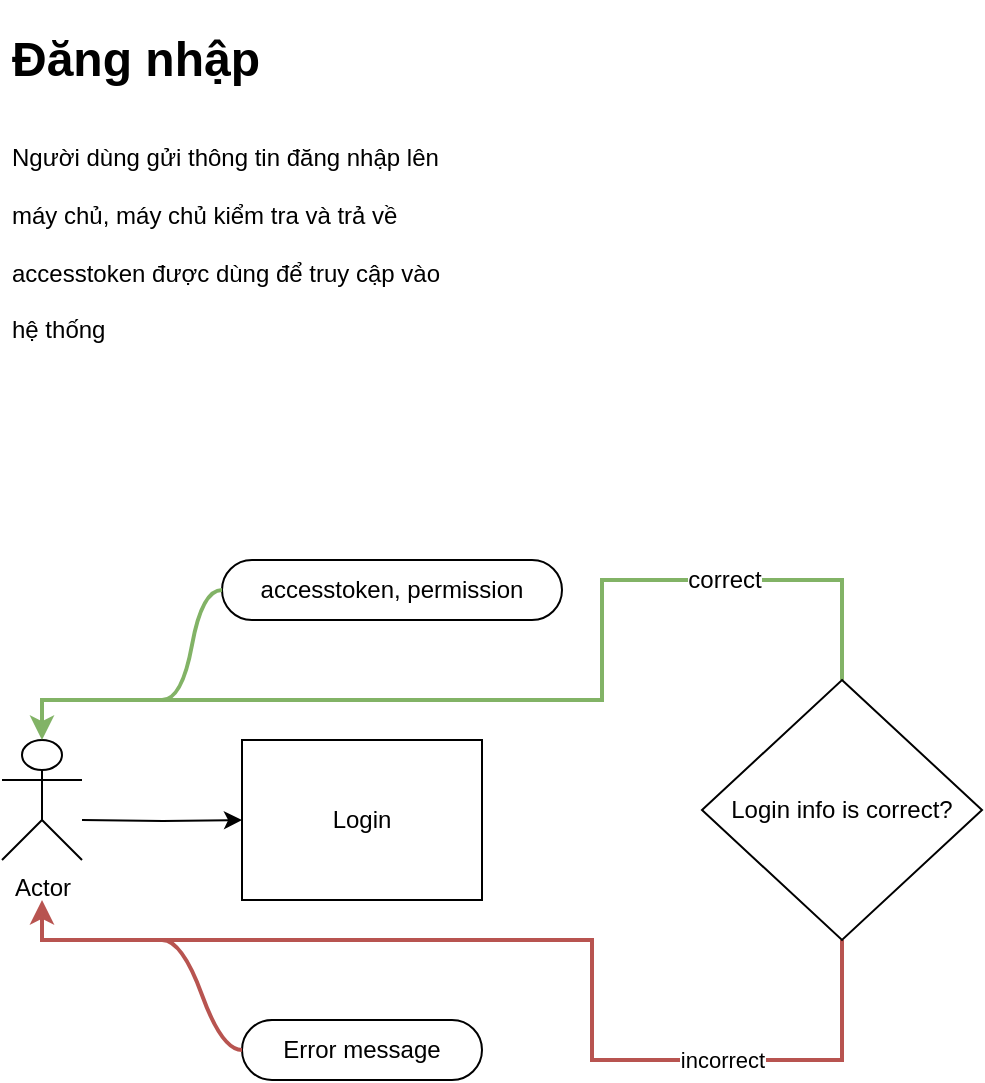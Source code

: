 <mxfile version="12.1.3" type="device" pages="1"><diagram id="EeDK3bfXgqlsjpeKeycH" name="Page-1"><mxGraphModel dx="1205" dy="575" grid="1" gridSize="10" guides="1" tooltips="1" connect="1" arrows="1" fold="1" page="1" pageScale="1" pageWidth="827" pageHeight="1169" math="0" shadow="0"><root><mxCell id="0"/><mxCell id="1" parent="0"/><mxCell id="Ytm5bkOdJX4Rb8g_bbpy-1" value="&lt;h1&gt;&lt;span&gt;Đăng nhập&lt;/span&gt;&lt;/h1&gt;&lt;h1&gt;&lt;span style=&quot;font-size: 12px ; font-weight: normal&quot;&gt;Người dùng gửi thông tin đăng nhập lên máy chủ, máy chủ kiểm tra và trả về accesstoken được dùng để truy cập vào hệ thống&lt;/span&gt;&lt;br&gt;&lt;/h1&gt;" style="text;html=1;strokeColor=none;fillColor=none;spacing=5;spacingTop=-20;whiteSpace=wrap;overflow=hidden;rounded=0;" vertex="1" parent="1"><mxGeometry x="40" y="40" width="230" height="170" as="geometry"/></mxCell><mxCell id="Ytm5bkOdJX4Rb8g_bbpy-8" value="" style="edgeStyle=orthogonalEdgeStyle;rounded=0;orthogonalLoop=1;jettySize=auto;html=1;" edge="1" parent="1" target="Ytm5bkOdJX4Rb8g_bbpy-3"><mxGeometry relative="1" as="geometry"><mxPoint x="80" y="440" as="sourcePoint"/></mxGeometry></mxCell><mxCell id="Ytm5bkOdJX4Rb8g_bbpy-2" value="Actor" style="shape=umlActor;verticalLabelPosition=bottom;labelBackgroundColor=#ffffff;verticalAlign=top;html=1;outlineConnect=0;" vertex="1" parent="1"><mxGeometry x="40" y="400" width="40" height="60" as="geometry"/></mxCell><mxCell id="Ytm5bkOdJX4Rb8g_bbpy-3" value="Login" style="rounded=0;whiteSpace=wrap;html=1;" vertex="1" parent="1"><mxGeometry x="160" y="400" width="120" height="80" as="geometry"/></mxCell><mxCell id="Ytm5bkOdJX4Rb8g_bbpy-5" value="&lt;font style=&quot;font-size: 12px&quot;&gt;correct&lt;/font&gt;" style="edgeStyle=orthogonalEdgeStyle;rounded=0;orthogonalLoop=1;jettySize=auto;html=1;entryX=0.5;entryY=0;entryDx=0;entryDy=0;strokeWidth=2;fillColor=#d5e8d4;strokeColor=#82b366;entryPerimeter=0;" edge="1" parent="1" source="Ytm5bkOdJX4Rb8g_bbpy-4" target="Ytm5bkOdJX4Rb8g_bbpy-2"><mxGeometry x="-0.586" relative="1" as="geometry"><Array as="points"><mxPoint x="460" y="320"/><mxPoint x="340" y="320"/><mxPoint x="340" y="380"/><mxPoint x="60" y="380"/></Array><mxPoint as="offset"/></mxGeometry></mxCell><mxCell id="Ytm5bkOdJX4Rb8g_bbpy-9" value="incorrect" style="edgeStyle=orthogonalEdgeStyle;rounded=0;orthogonalLoop=1;jettySize=auto;html=1;strokeWidth=2;fillColor=#f8cecc;strokeColor=#b85450;" edge="1" parent="1" source="Ytm5bkOdJX4Rb8g_bbpy-4"><mxGeometry x="-0.555" relative="1" as="geometry"><mxPoint x="60" y="480" as="targetPoint"/><Array as="points"><mxPoint x="460" y="560"/><mxPoint x="335" y="560"/><mxPoint x="335" y="500"/><mxPoint x="60" y="500"/></Array><mxPoint as="offset"/></mxGeometry></mxCell><mxCell id="Ytm5bkOdJX4Rb8g_bbpy-4" value="Login info is correct?" style="rhombus;whiteSpace=wrap;html=1;" vertex="1" parent="1"><mxGeometry x="390" y="370" width="140" height="130" as="geometry"/></mxCell><mxCell id="Ytm5bkOdJX4Rb8g_bbpy-13" value="Error message" style="whiteSpace=wrap;html=1;rounded=1;arcSize=50;align=center;verticalAlign=middle;container=1;recursiveResize=0;strokeWidth=1;autosize=1;spacing=4;treeFolding=1;treeMoving=1;" vertex="1" parent="1"><mxGeometry x="160" y="540" width="120" height="30" as="geometry"/></mxCell><mxCell id="Ytm5bkOdJX4Rb8g_bbpy-14" value="" style="edgeStyle=entityRelationEdgeStyle;startArrow=none;endArrow=none;segment=10;curved=1;strokeWidth=2;fillColor=#f8cecc;strokeColor=#b85450;" edge="1" target="Ytm5bkOdJX4Rb8g_bbpy-13" parent="1"><mxGeometry relative="1" as="geometry"><mxPoint x="120" y="500" as="sourcePoint"/></mxGeometry></mxCell><mxCell id="Ytm5bkOdJX4Rb8g_bbpy-18" value="accesstoken, permission" style="whiteSpace=wrap;html=1;rounded=1;arcSize=50;align=center;verticalAlign=middle;container=1;recursiveResize=0;strokeWidth=1;autosize=1;spacing=4;treeFolding=1;treeMoving=1;" vertex="1" parent="1"><mxGeometry x="150" y="310" width="170" height="30" as="geometry"/></mxCell><mxCell id="Ytm5bkOdJX4Rb8g_bbpy-19" value="" style="edgeStyle=entityRelationEdgeStyle;startArrow=none;endArrow=none;segment=10;curved=1;strokeWidth=2;fillColor=#d5e8d4;strokeColor=#82b366;" edge="1" target="Ytm5bkOdJX4Rb8g_bbpy-18" parent="1"><mxGeometry relative="1" as="geometry"><mxPoint x="120" y="380" as="sourcePoint"/></mxGeometry></mxCell></root></mxGraphModel></diagram></mxfile>